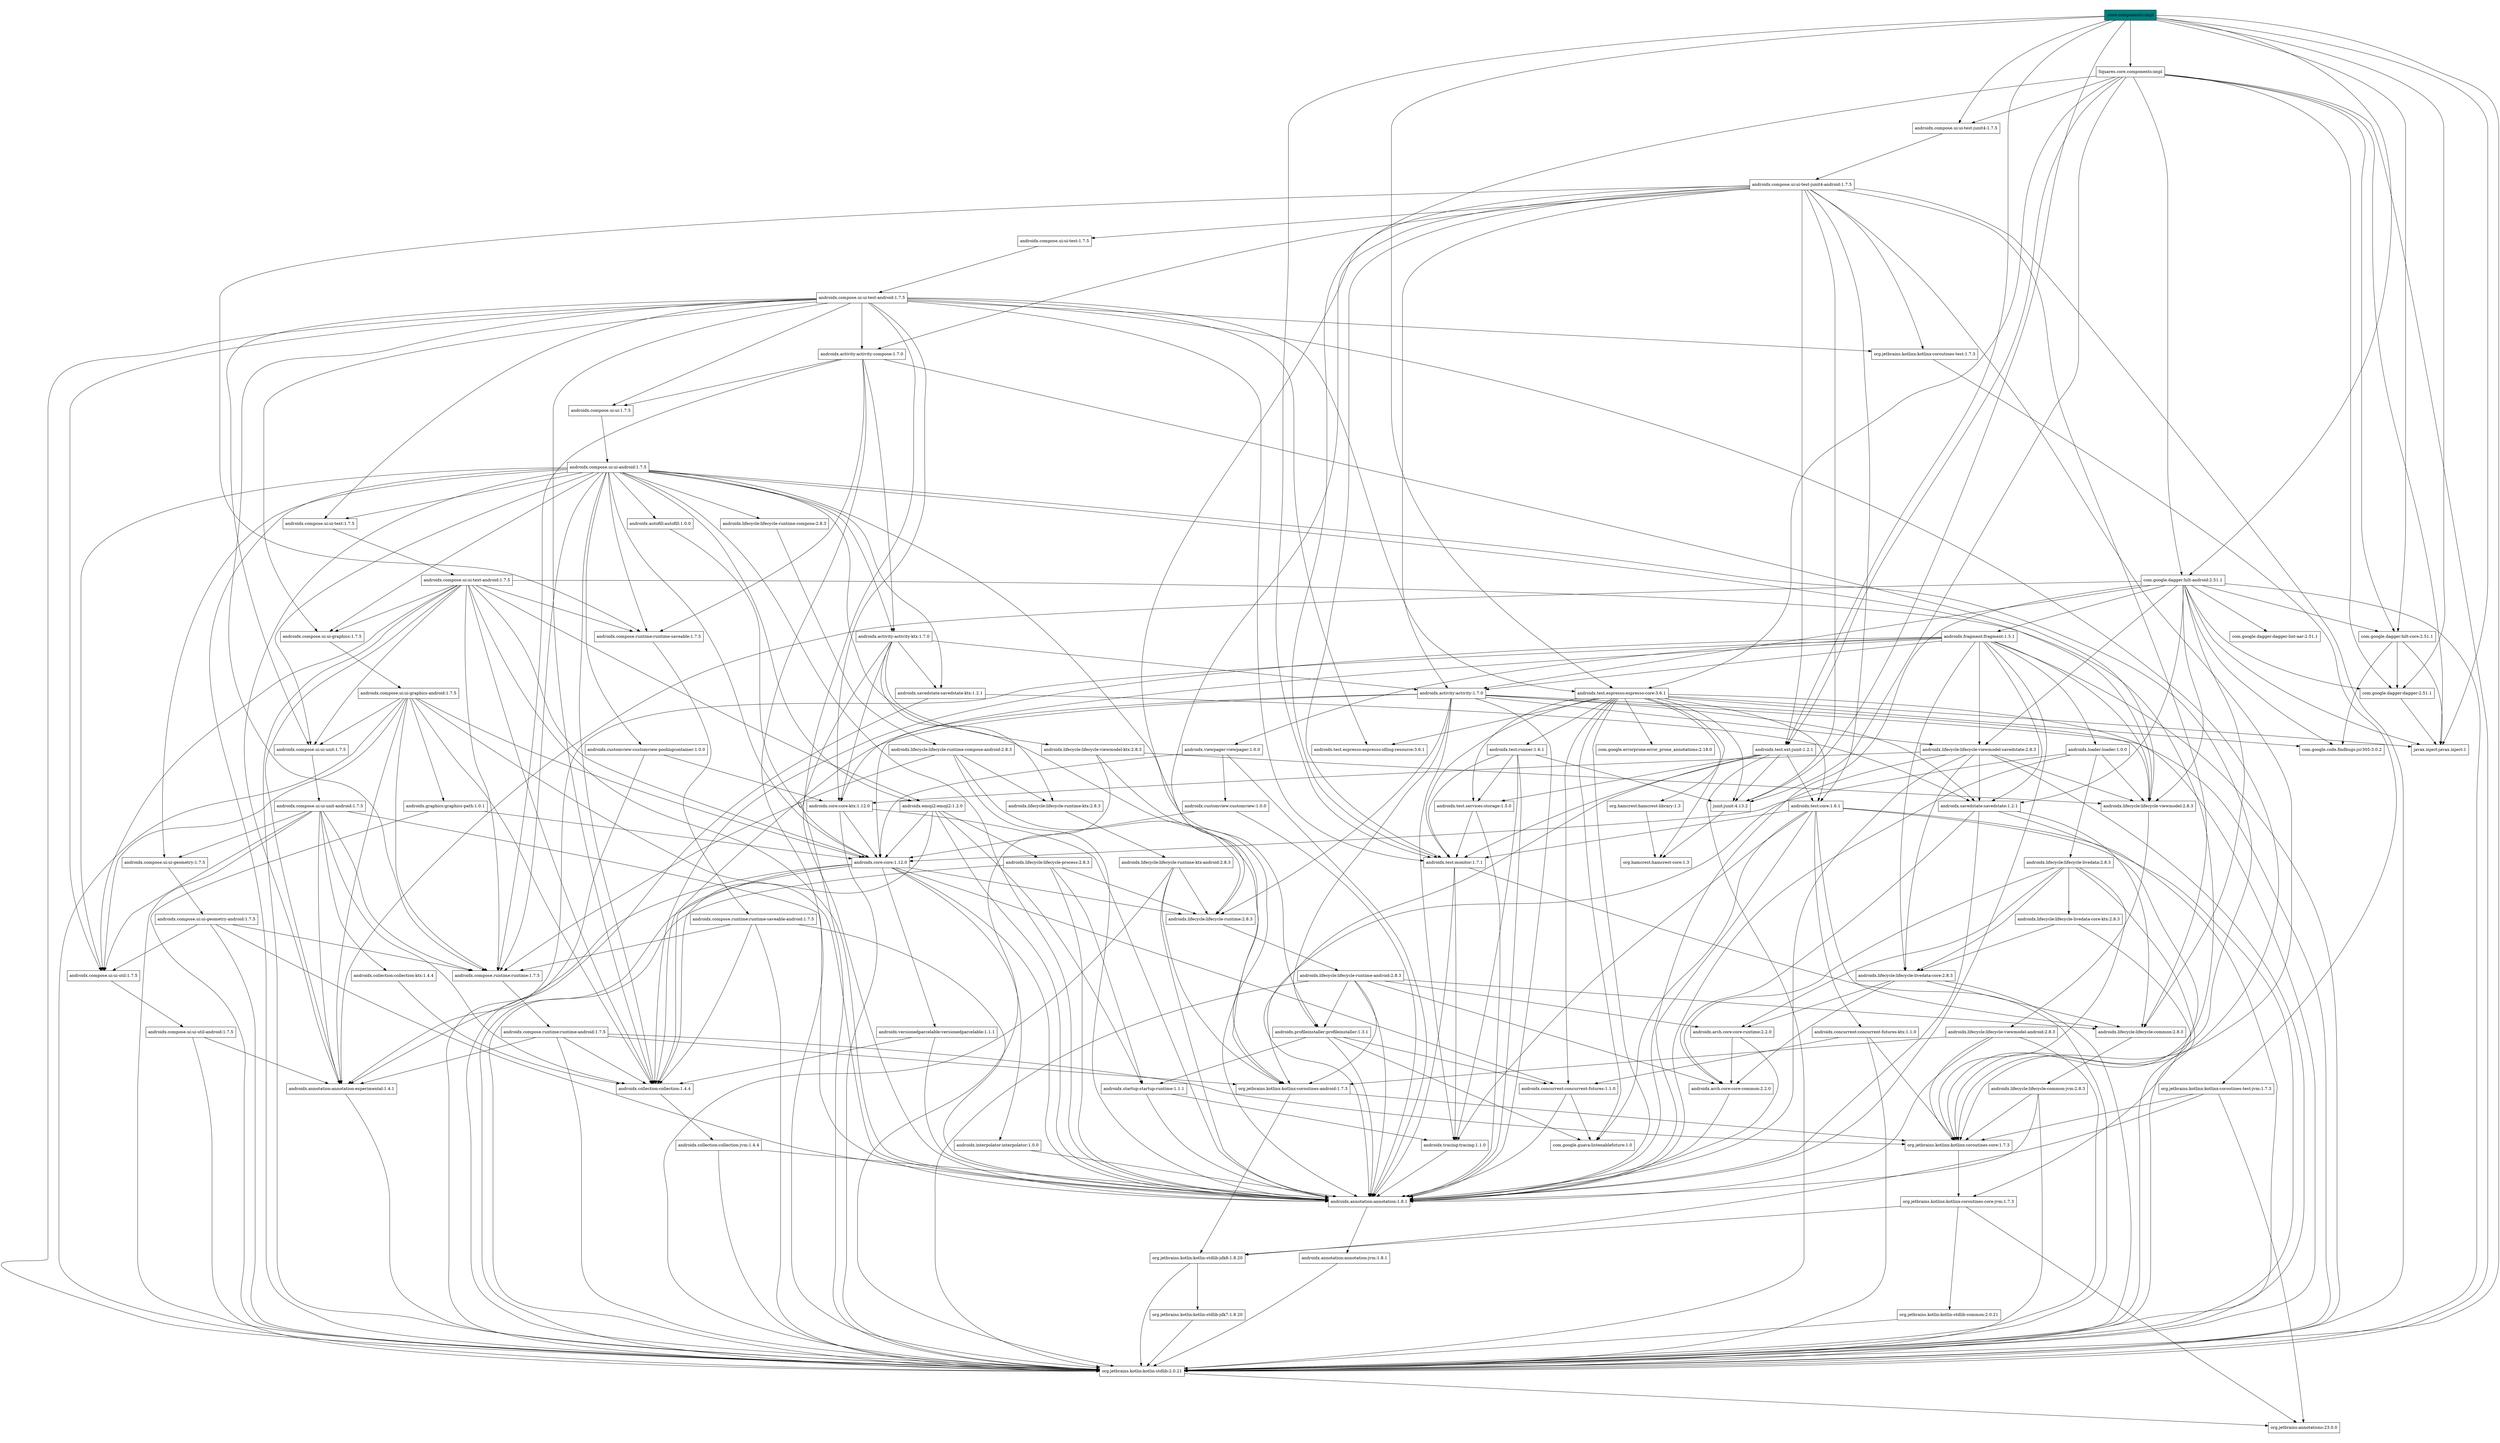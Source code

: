 strict digraph DependencyGraph {
  ratio=0.6;
  node [shape=box];

  ":core:components:impl" [style=filled fillcolor="#008080"];

  ":core:components:impl" -> "Squares.core.components:impl";
  ":core:components:impl" -> "androidx.compose.ui:ui-test-junit4:1.7.5";
  ":core:components:impl" -> "androidx.test.espresso:espresso-core:3.6.1";
  ":core:components:impl" -> "androidx.test.ext:junit:1.2.1";
  ":core:components:impl" -> "androidx.test:monitor:1.7.1";
  ":core:components:impl" -> "com.google.dagger:dagger:2.51.1";
  ":core:components:impl" -> "com.google.dagger:hilt-android:2.51.1";
  ":core:components:impl" -> "com.google.dagger:hilt-core:2.51.1";
  ":core:components:impl" -> "javax.inject:javax.inject:1";
  ":core:components:impl" -> "junit:junit:4.13.2";
  ":core:components:impl" -> "org.jetbrains.kotlin:kotlin-stdlib:2.0.21";
  "Squares.core.components:impl" -> "androidx.compose.ui:ui-test-junit4:1.7.5";
  "Squares.core.components:impl" -> "androidx.test.espresso:espresso-core:3.6.1";
  "Squares.core.components:impl" -> "androidx.test.ext:junit:1.2.1";
  "Squares.core.components:impl" -> "androidx.test:monitor:1.7.1";
  "Squares.core.components:impl" -> "com.google.dagger:dagger:2.51.1";
  "Squares.core.components:impl" -> "com.google.dagger:hilt-android:2.51.1";
  "Squares.core.components:impl" -> "com.google.dagger:hilt-core:2.51.1";
  "Squares.core.components:impl" -> "javax.inject:javax.inject:1";
  "Squares.core.components:impl" -> "junit:junit:4.13.2";
  "Squares.core.components:impl" -> "org.jetbrains.kotlin:kotlin-stdlib:2.0.21";
  "androidx.compose.ui:ui-test-junit4:1.7.5" -> "androidx.compose.ui:ui-test-junit4-android:1.7.5";
  "androidx.compose.ui:ui-test-junit4-android:1.7.5" -> "androidx.activity:activity:1.7.0";
  "androidx.compose.ui:ui-test-junit4-android:1.7.5" -> "androidx.activity:activity-compose:1.7.0";
  "androidx.compose.ui:ui-test-junit4-android:1.7.5" -> "androidx.annotation:annotation:1.8.1";
  "androidx.compose.ui:ui-test-junit4-android:1.7.5" -> "androidx.compose.runtime:runtime-saveable:1.7.5";
  "androidx.compose.ui:ui-test-junit4-android:1.7.5" -> "androidx.compose.ui:ui-test:1.7.5";
  "androidx.compose.ui:ui-test-junit4-android:1.7.5" -> "androidx.lifecycle:lifecycle-common:2.8.3";
  "androidx.compose.ui:ui-test-junit4-android:1.7.5" -> "androidx.lifecycle:lifecycle-runtime:2.8.3";
  "androidx.compose.ui:ui-test-junit4-android:1.7.5" -> "androidx.test.ext:junit:1.2.1";
  "androidx.compose.ui:ui-test-junit4-android:1.7.5" -> "androidx.test:core:1.6.1";
  "androidx.compose.ui:ui-test-junit4-android:1.7.5" -> "androidx.test:monitor:1.7.1";
  "androidx.compose.ui:ui-test-junit4-android:1.7.5" -> "junit:junit:4.13.2";
  "androidx.compose.ui:ui-test-junit4-android:1.7.5" -> "org.jetbrains.kotlin:kotlin-stdlib:2.0.21";
  "androidx.compose.ui:ui-test-junit4-android:1.7.5" -> "org.jetbrains.kotlinx:kotlinx-coroutines-core:1.7.3";
  "androidx.compose.ui:ui-test-junit4-android:1.7.5" -> "org.jetbrains.kotlinx:kotlinx-coroutines-test:1.7.3";
  "androidx.activity:activity:1.7.0" -> "androidx.annotation:annotation:1.8.1";
  "androidx.activity:activity:1.7.0" -> "androidx.collection:collection:1.4.4";
  "androidx.activity:activity:1.7.0" -> "androidx.core:core:1.12.0";
  "androidx.activity:activity:1.7.0" -> "androidx.lifecycle:lifecycle-runtime:2.8.3";
  "androidx.activity:activity:1.7.0" -> "androidx.lifecycle:lifecycle-viewmodel:2.8.3";
  "androidx.activity:activity:1.7.0" -> "androidx.lifecycle:lifecycle-viewmodel-savedstate:2.8.3";
  "androidx.activity:activity:1.7.0" -> "androidx.profileinstaller:profileinstaller:1.3.1";
  "androidx.activity:activity:1.7.0" -> "androidx.savedstate:savedstate:1.2.1";
  "androidx.activity:activity:1.7.0" -> "androidx.tracing:tracing:1.1.0";
  "androidx.activity:activity:1.7.0" -> "org.jetbrains.kotlin:kotlin-stdlib:2.0.21";
  "androidx.annotation:annotation:1.8.1" -> "androidx.annotation:annotation-jvm:1.8.1";
  "androidx.annotation:annotation-jvm:1.8.1" -> "org.jetbrains.kotlin:kotlin-stdlib:2.0.21";
  "org.jetbrains.kotlin:kotlin-stdlib:2.0.21" -> "org.jetbrains:annotations:23.0.0";
  "androidx.collection:collection:1.4.4" -> "androidx.collection:collection-jvm:1.4.4";
  "androidx.collection:collection-jvm:1.4.4" -> "androidx.annotation:annotation:1.8.1";
  "androidx.collection:collection-jvm:1.4.4" -> "org.jetbrains.kotlin:kotlin-stdlib:2.0.21";
  "androidx.core:core:1.12.0" -> "androidx.annotation:annotation:1.8.1";
  "androidx.core:core:1.12.0" -> "androidx.annotation:annotation-experimental:1.4.1";
  "androidx.core:core:1.12.0" -> "androidx.collection:collection:1.4.4";
  "androidx.core:core:1.12.0" -> "androidx.concurrent:concurrent-futures:1.1.0";
  "androidx.core:core:1.12.0" -> "androidx.interpolator:interpolator:1.0.0";
  "androidx.core:core:1.12.0" -> "androidx.lifecycle:lifecycle-runtime:2.8.3";
  "androidx.core:core:1.12.0" -> "androidx.versionedparcelable:versionedparcelable:1.1.1";
  "androidx.core:core:1.12.0" -> "org.jetbrains.kotlin:kotlin-stdlib:2.0.21";
  "androidx.annotation:annotation-experimental:1.4.1" -> "org.jetbrains.kotlin:kotlin-stdlib:2.0.21";
  "androidx.concurrent:concurrent-futures:1.1.0" -> "androidx.annotation:annotation:1.8.1";
  "androidx.concurrent:concurrent-futures:1.1.0" -> "com.google.guava:listenablefuture:1.0";
  "androidx.interpolator:interpolator:1.0.0" -> "androidx.annotation:annotation:1.8.1";
  "androidx.lifecycle:lifecycle-runtime:2.8.3" -> "androidx.lifecycle:lifecycle-runtime-android:2.8.3";
  "androidx.lifecycle:lifecycle-runtime-android:2.8.3" -> "androidx.annotation:annotation:1.8.1";
  "androidx.lifecycle:lifecycle-runtime-android:2.8.3" -> "androidx.arch.core:core-common:2.2.0";
  "androidx.lifecycle:lifecycle-runtime-android:2.8.3" -> "androidx.arch.core:core-runtime:2.2.0";
  "androidx.lifecycle:lifecycle-runtime-android:2.8.3" -> "androidx.lifecycle:lifecycle-common:2.8.3";
  "androidx.lifecycle:lifecycle-runtime-android:2.8.3" -> "androidx.profileinstaller:profileinstaller:1.3.1";
  "androidx.lifecycle:lifecycle-runtime-android:2.8.3" -> "org.jetbrains.kotlin:kotlin-stdlib:2.0.21";
  "androidx.lifecycle:lifecycle-runtime-android:2.8.3" -> "org.jetbrains.kotlinx:kotlinx-coroutines-android:1.7.3";
  "androidx.arch.core:core-common:2.2.0" -> "androidx.annotation:annotation:1.8.1";
  "androidx.arch.core:core-runtime:2.2.0" -> "androidx.annotation:annotation:1.8.1";
  "androidx.arch.core:core-runtime:2.2.0" -> "androidx.arch.core:core-common:2.2.0";
  "androidx.lifecycle:lifecycle-common:2.8.3" -> "androidx.lifecycle:lifecycle-common-jvm:2.8.3";
  "androidx.lifecycle:lifecycle-common-jvm:2.8.3" -> "androidx.annotation:annotation:1.8.1";
  "androidx.lifecycle:lifecycle-common-jvm:2.8.3" -> "org.jetbrains.kotlin:kotlin-stdlib:2.0.21";
  "androidx.lifecycle:lifecycle-common-jvm:2.8.3" -> "org.jetbrains.kotlinx:kotlinx-coroutines-core:1.7.3";
  "org.jetbrains.kotlinx:kotlinx-coroutines-core:1.7.3" -> "org.jetbrains.kotlinx:kotlinx-coroutines-core-jvm:1.7.3";
  "org.jetbrains.kotlinx:kotlinx-coroutines-core-jvm:1.7.3" -> "org.jetbrains.kotlin:kotlin-stdlib-common:2.0.21";
  "org.jetbrains.kotlinx:kotlinx-coroutines-core-jvm:1.7.3" -> "org.jetbrains.kotlin:kotlin-stdlib-jdk8:1.8.20";
  "org.jetbrains.kotlinx:kotlinx-coroutines-core-jvm:1.7.3" -> "org.jetbrains:annotations:23.0.0";
  "org.jetbrains.kotlin:kotlin-stdlib-common:2.0.21" -> "org.jetbrains.kotlin:kotlin-stdlib:2.0.21";
  "org.jetbrains.kotlin:kotlin-stdlib-jdk8:1.8.20" -> "org.jetbrains.kotlin:kotlin-stdlib:2.0.21";
  "org.jetbrains.kotlin:kotlin-stdlib-jdk8:1.8.20" -> "org.jetbrains.kotlin:kotlin-stdlib-jdk7:1.8.20";
  "org.jetbrains.kotlin:kotlin-stdlib-jdk7:1.8.20" -> "org.jetbrains.kotlin:kotlin-stdlib:2.0.21";
  "androidx.profileinstaller:profileinstaller:1.3.1" -> "androidx.annotation:annotation:1.8.1";
  "androidx.profileinstaller:profileinstaller:1.3.1" -> "androidx.concurrent:concurrent-futures:1.1.0";
  "androidx.profileinstaller:profileinstaller:1.3.1" -> "androidx.startup:startup-runtime:1.1.1";
  "androidx.profileinstaller:profileinstaller:1.3.1" -> "com.google.guava:listenablefuture:1.0";
  "androidx.startup:startup-runtime:1.1.1" -> "androidx.annotation:annotation:1.8.1";
  "androidx.startup:startup-runtime:1.1.1" -> "androidx.tracing:tracing:1.1.0";
  "androidx.tracing:tracing:1.1.0" -> "androidx.annotation:annotation:1.8.1";
  "org.jetbrains.kotlinx:kotlinx-coroutines-android:1.7.3" -> "org.jetbrains.kotlin:kotlin-stdlib-jdk8:1.8.20";
  "org.jetbrains.kotlinx:kotlinx-coroutines-android:1.7.3" -> "org.jetbrains.kotlinx:kotlinx-coroutines-core:1.7.3";
  "androidx.versionedparcelable:versionedparcelable:1.1.1" -> "androidx.annotation:annotation:1.8.1";
  "androidx.versionedparcelable:versionedparcelable:1.1.1" -> "androidx.collection:collection:1.4.4";
  "androidx.lifecycle:lifecycle-viewmodel:2.8.3" -> "androidx.lifecycle:lifecycle-viewmodel-android:2.8.3";
  "androidx.lifecycle:lifecycle-viewmodel-android:2.8.3" -> "androidx.annotation:annotation:1.8.1";
  "androidx.lifecycle:lifecycle-viewmodel-android:2.8.3" -> "org.jetbrains.kotlin:kotlin-stdlib:2.0.21";
  "androidx.lifecycle:lifecycle-viewmodel-android:2.8.3" -> "org.jetbrains.kotlinx:kotlinx-coroutines-android:1.7.3";
  "androidx.lifecycle:lifecycle-viewmodel-android:2.8.3" -> "org.jetbrains.kotlinx:kotlinx-coroutines-core:1.7.3";
  "androidx.lifecycle:lifecycle-viewmodel-savedstate:2.8.3" -> "androidx.annotation:annotation:1.8.1";
  "androidx.lifecycle:lifecycle-viewmodel-savedstate:2.8.3" -> "androidx.core:core-ktx:1.12.0";
  "androidx.lifecycle:lifecycle-viewmodel-savedstate:2.8.3" -> "androidx.lifecycle:lifecycle-livedata-core:2.8.3";
  "androidx.lifecycle:lifecycle-viewmodel-savedstate:2.8.3" -> "androidx.lifecycle:lifecycle-viewmodel:2.8.3";
  "androidx.lifecycle:lifecycle-viewmodel-savedstate:2.8.3" -> "androidx.savedstate:savedstate:1.2.1";
  "androidx.lifecycle:lifecycle-viewmodel-savedstate:2.8.3" -> "org.jetbrains.kotlin:kotlin-stdlib:2.0.21";
  "androidx.lifecycle:lifecycle-viewmodel-savedstate:2.8.3" -> "org.jetbrains.kotlinx:kotlinx-coroutines-android:1.7.3";
  "androidx.core:core-ktx:1.12.0" -> "androidx.annotation:annotation:1.8.1";
  "androidx.core:core-ktx:1.12.0" -> "androidx.core:core:1.12.0";
  "androidx.core:core-ktx:1.12.0" -> "org.jetbrains.kotlin:kotlin-stdlib:2.0.21";
  "androidx.lifecycle:lifecycle-livedata-core:2.8.3" -> "androidx.arch.core:core-common:2.2.0";
  "androidx.lifecycle:lifecycle-livedata-core:2.8.3" -> "androidx.arch.core:core-runtime:2.2.0";
  "androidx.lifecycle:lifecycle-livedata-core:2.8.3" -> "androidx.lifecycle:lifecycle-common:2.8.3";
  "androidx.lifecycle:lifecycle-livedata-core:2.8.3" -> "org.jetbrains.kotlin:kotlin-stdlib:2.0.21";
  "androidx.savedstate:savedstate:1.2.1" -> "androidx.annotation:annotation:1.8.1";
  "androidx.savedstate:savedstate:1.2.1" -> "androidx.arch.core:core-common:2.2.0";
  "androidx.savedstate:savedstate:1.2.1" -> "androidx.lifecycle:lifecycle-common:2.8.3";
  "androidx.savedstate:savedstate:1.2.1" -> "org.jetbrains.kotlin:kotlin-stdlib:2.0.21";
  "androidx.activity:activity-compose:1.7.0" -> "androidx.activity:activity-ktx:1.7.0";
  "androidx.activity:activity-compose:1.7.0" -> "androidx.compose.runtime:runtime:1.7.5";
  "androidx.activity:activity-compose:1.7.0" -> "androidx.compose.runtime:runtime-saveable:1.7.5";
  "androidx.activity:activity-compose:1.7.0" -> "androidx.compose.ui:ui:1.7.5";
  "androidx.activity:activity-compose:1.7.0" -> "androidx.lifecycle:lifecycle-viewmodel:2.8.3";
  "androidx.activity:activity-compose:1.7.0" -> "org.jetbrains.kotlin:kotlin-stdlib:2.0.21";
  "androidx.activity:activity-ktx:1.7.0" -> "androidx.activity:activity:1.7.0";
  "androidx.activity:activity-ktx:1.7.0" -> "androidx.core:core-ktx:1.12.0";
  "androidx.activity:activity-ktx:1.7.0" -> "androidx.lifecycle:lifecycle-runtime-ktx:2.8.3";
  "androidx.activity:activity-ktx:1.7.0" -> "androidx.lifecycle:lifecycle-viewmodel-ktx:2.8.3";
  "androidx.activity:activity-ktx:1.7.0" -> "androidx.savedstate:savedstate-ktx:1.2.1";
  "androidx.activity:activity-ktx:1.7.0" -> "org.jetbrains.kotlin:kotlin-stdlib:2.0.21";
  "androidx.lifecycle:lifecycle-runtime-ktx:2.8.3" -> "androidx.lifecycle:lifecycle-runtime-ktx-android:2.8.3";
  "androidx.lifecycle:lifecycle-runtime-ktx-android:2.8.3" -> "androidx.annotation:annotation:1.8.1";
  "androidx.lifecycle:lifecycle-runtime-ktx-android:2.8.3" -> "androidx.lifecycle:lifecycle-runtime:2.8.3";
  "androidx.lifecycle:lifecycle-runtime-ktx-android:2.8.3" -> "org.jetbrains.kotlin:kotlin-stdlib:2.0.21";
  "androidx.lifecycle:lifecycle-runtime-ktx-android:2.8.3" -> "org.jetbrains.kotlinx:kotlinx-coroutines-android:1.7.3";
  "androidx.lifecycle:lifecycle-viewmodel-ktx:2.8.3" -> "androidx.lifecycle:lifecycle-viewmodel:2.8.3";
  "androidx.lifecycle:lifecycle-viewmodel-ktx:2.8.3" -> "org.jetbrains.kotlin:kotlin-stdlib:2.0.21";
  "androidx.lifecycle:lifecycle-viewmodel-ktx:2.8.3" -> "org.jetbrains.kotlinx:kotlinx-coroutines-android:1.7.3";
  "androidx.savedstate:savedstate-ktx:1.2.1" -> "androidx.savedstate:savedstate:1.2.1";
  "androidx.savedstate:savedstate-ktx:1.2.1" -> "org.jetbrains.kotlin:kotlin-stdlib:2.0.21";
  "androidx.compose.runtime:runtime:1.7.5" -> "androidx.compose.runtime:runtime-android:1.7.5";
  "androidx.compose.runtime:runtime-android:1.7.5" -> "androidx.annotation:annotation-experimental:1.4.1";
  "androidx.compose.runtime:runtime-android:1.7.5" -> "androidx.collection:collection:1.4.4";
  "androidx.compose.runtime:runtime-android:1.7.5" -> "org.jetbrains.kotlin:kotlin-stdlib:2.0.21";
  "androidx.compose.runtime:runtime-android:1.7.5" -> "org.jetbrains.kotlinx:kotlinx-coroutines-android:1.7.3";
  "androidx.compose.runtime:runtime-android:1.7.5" -> "org.jetbrains.kotlinx:kotlinx-coroutines-core:1.7.3";
  "androidx.compose.runtime:runtime-saveable:1.7.5" -> "androidx.compose.runtime:runtime-saveable-android:1.7.5";
  "androidx.compose.runtime:runtime-saveable-android:1.7.5" -> "androidx.annotation:annotation:1.8.1";
  "androidx.compose.runtime:runtime-saveable-android:1.7.5" -> "androidx.collection:collection:1.4.4";
  "androidx.compose.runtime:runtime-saveable-android:1.7.5" -> "androidx.compose.runtime:runtime:1.7.5";
  "androidx.compose.runtime:runtime-saveable-android:1.7.5" -> "org.jetbrains.kotlin:kotlin-stdlib:2.0.21";
  "androidx.compose.ui:ui:1.7.5" -> "androidx.compose.ui:ui-android:1.7.5";
  "androidx.compose.ui:ui-android:1.7.5" -> "androidx.activity:activity-ktx:1.7.0";
  "androidx.compose.ui:ui-android:1.7.5" -> "androidx.annotation:annotation:1.8.1";
  "androidx.compose.ui:ui-android:1.7.5" -> "androidx.annotation:annotation-experimental:1.4.1";
  "androidx.compose.ui:ui-android:1.7.5" -> "androidx.autofill:autofill:1.0.0";
  "androidx.compose.ui:ui-android:1.7.5" -> "androidx.collection:collection:1.4.4";
  "androidx.compose.ui:ui-android:1.7.5" -> "androidx.compose.runtime:runtime:1.7.5";
  "androidx.compose.ui:ui-android:1.7.5" -> "androidx.compose.runtime:runtime-saveable:1.7.5";
  "androidx.compose.ui:ui-android:1.7.5" -> "androidx.compose.ui:ui-geometry:1.7.5";
  "androidx.compose.ui:ui-android:1.7.5" -> "androidx.compose.ui:ui-graphics:1.7.5";
  "androidx.compose.ui:ui-android:1.7.5" -> "androidx.compose.ui:ui-text:1.7.5";
  "androidx.compose.ui:ui-android:1.7.5" -> "androidx.compose.ui:ui-unit:1.7.5";
  "androidx.compose.ui:ui-android:1.7.5" -> "androidx.compose.ui:ui-util:1.7.5";
  "androidx.compose.ui:ui-android:1.7.5" -> "androidx.core:core:1.12.0";
  "androidx.compose.ui:ui-android:1.7.5" -> "androidx.customview:customview-poolingcontainer:1.0.0";
  "androidx.compose.ui:ui-android:1.7.5" -> "androidx.emoji2:emoji2:1.2.0";
  "androidx.compose.ui:ui-android:1.7.5" -> "androidx.lifecycle:lifecycle-runtime-compose:2.8.3";
  "androidx.compose.ui:ui-android:1.7.5" -> "androidx.lifecycle:lifecycle-viewmodel:2.8.3";
  "androidx.compose.ui:ui-android:1.7.5" -> "androidx.profileinstaller:profileinstaller:1.3.1";
  "androidx.compose.ui:ui-android:1.7.5" -> "androidx.savedstate:savedstate-ktx:1.2.1";
  "androidx.compose.ui:ui-android:1.7.5" -> "org.jetbrains.kotlin:kotlin-stdlib:2.0.21";
  "androidx.compose.ui:ui-android:1.7.5" -> "org.jetbrains.kotlinx:kotlinx-coroutines-android:1.7.3";
  "androidx.compose.ui:ui-android:1.7.5" -> "org.jetbrains.kotlinx:kotlinx-coroutines-core:1.7.3";
  "androidx.autofill:autofill:1.0.0" -> "androidx.core:core:1.12.0";
  "androidx.compose.ui:ui-geometry:1.7.5" -> "androidx.compose.ui:ui-geometry-android:1.7.5";
  "androidx.compose.ui:ui-geometry-android:1.7.5" -> "androidx.annotation:annotation:1.8.1";
  "androidx.compose.ui:ui-geometry-android:1.7.5" -> "androidx.compose.runtime:runtime:1.7.5";
  "androidx.compose.ui:ui-geometry-android:1.7.5" -> "androidx.compose.ui:ui-util:1.7.5";
  "androidx.compose.ui:ui-geometry-android:1.7.5" -> "org.jetbrains.kotlin:kotlin-stdlib:2.0.21";
  "androidx.compose.ui:ui-util:1.7.5" -> "androidx.compose.ui:ui-util-android:1.7.5";
  "androidx.compose.ui:ui-util-android:1.7.5" -> "androidx.annotation:annotation-experimental:1.4.1";
  "androidx.compose.ui:ui-util-android:1.7.5" -> "org.jetbrains.kotlin:kotlin-stdlib:2.0.21";
  "androidx.compose.ui:ui-graphics:1.7.5" -> "androidx.compose.ui:ui-graphics-android:1.7.5";
  "androidx.compose.ui:ui-graphics-android:1.7.5" -> "androidx.annotation:annotation:1.8.1";
  "androidx.compose.ui:ui-graphics-android:1.7.5" -> "androidx.annotation:annotation-experimental:1.4.1";
  "androidx.compose.ui:ui-graphics-android:1.7.5" -> "androidx.collection:collection:1.4.4";
  "androidx.compose.ui:ui-graphics-android:1.7.5" -> "androidx.compose.runtime:runtime:1.7.5";
  "androidx.compose.ui:ui-graphics-android:1.7.5" -> "androidx.compose.ui:ui-unit:1.7.5";
  "androidx.compose.ui:ui-graphics-android:1.7.5" -> "androidx.compose.ui:ui-util:1.7.5";
  "androidx.compose.ui:ui-graphics-android:1.7.5" -> "androidx.core:core:1.12.0";
  "androidx.compose.ui:ui-graphics-android:1.7.5" -> "androidx.graphics:graphics-path:1.0.1";
  "androidx.compose.ui:ui-graphics-android:1.7.5" -> "org.jetbrains.kotlin:kotlin-stdlib:2.0.21";
  "androidx.compose.ui:ui-unit:1.7.5" -> "androidx.compose.ui:ui-unit-android:1.7.5";
  "androidx.compose.ui:ui-unit-android:1.7.5" -> "androidx.annotation:annotation:1.8.1";
  "androidx.compose.ui:ui-unit-android:1.7.5" -> "androidx.annotation:annotation-experimental:1.4.1";
  "androidx.compose.ui:ui-unit-android:1.7.5" -> "androidx.collection:collection:1.4.4";
  "androidx.compose.ui:ui-unit-android:1.7.5" -> "androidx.collection:collection-ktx:1.4.4";
  "androidx.compose.ui:ui-unit-android:1.7.5" -> "androidx.compose.runtime:runtime:1.7.5";
  "androidx.compose.ui:ui-unit-android:1.7.5" -> "androidx.compose.ui:ui-geometry:1.7.5";
  "androidx.compose.ui:ui-unit-android:1.7.5" -> "androidx.compose.ui:ui-util:1.7.5";
  "androidx.compose.ui:ui-unit-android:1.7.5" -> "org.jetbrains.kotlin:kotlin-stdlib:2.0.21";
  "androidx.collection:collection-ktx:1.4.4" -> "androidx.collection:collection:1.4.4";
  "androidx.graphics:graphics-path:1.0.1" -> "androidx.core:core:1.12.0";
  "androidx.graphics:graphics-path:1.0.1" -> "org.jetbrains.kotlin:kotlin-stdlib:2.0.21";
  "androidx.compose.ui:ui-text:1.7.5" -> "androidx.compose.ui:ui-text-android:1.7.5";
  "androidx.compose.ui:ui-text-android:1.7.5" -> "androidx.annotation:annotation:1.8.1";
  "androidx.compose.ui:ui-text-android:1.7.5" -> "androidx.annotation:annotation-experimental:1.4.1";
  "androidx.compose.ui:ui-text-android:1.7.5" -> "androidx.collection:collection:1.4.4";
  "androidx.compose.ui:ui-text-android:1.7.5" -> "androidx.compose.runtime:runtime:1.7.5";
  "androidx.compose.ui:ui-text-android:1.7.5" -> "androidx.compose.runtime:runtime-saveable:1.7.5";
  "androidx.compose.ui:ui-text-android:1.7.5" -> "androidx.compose.ui:ui-graphics:1.7.5";
  "androidx.compose.ui:ui-text-android:1.7.5" -> "androidx.compose.ui:ui-unit:1.7.5";
  "androidx.compose.ui:ui-text-android:1.7.5" -> "androidx.compose.ui:ui-util:1.7.5";
  "androidx.compose.ui:ui-text-android:1.7.5" -> "androidx.core:core:1.12.0";
  "androidx.compose.ui:ui-text-android:1.7.5" -> "androidx.emoji2:emoji2:1.2.0";
  "androidx.compose.ui:ui-text-android:1.7.5" -> "org.jetbrains.kotlin:kotlin-stdlib:2.0.21";
  "androidx.compose.ui:ui-text-android:1.7.5" -> "org.jetbrains.kotlinx:kotlinx-coroutines-core:1.7.3";
  "androidx.emoji2:emoji2:1.2.0" -> "androidx.annotation:annotation:1.8.1";
  "androidx.emoji2:emoji2:1.2.0" -> "androidx.collection:collection:1.4.4";
  "androidx.emoji2:emoji2:1.2.0" -> "androidx.core:core:1.12.0";
  "androidx.emoji2:emoji2:1.2.0" -> "androidx.lifecycle:lifecycle-process:2.8.3";
  "androidx.emoji2:emoji2:1.2.0" -> "androidx.startup:startup-runtime:1.1.1";
  "androidx.lifecycle:lifecycle-process:2.8.3" -> "androidx.annotation:annotation:1.8.1";
  "androidx.lifecycle:lifecycle-process:2.8.3" -> "androidx.lifecycle:lifecycle-runtime:2.8.3";
  "androidx.lifecycle:lifecycle-process:2.8.3" -> "androidx.startup:startup-runtime:1.1.1";
  "androidx.lifecycle:lifecycle-process:2.8.3" -> "org.jetbrains.kotlin:kotlin-stdlib:2.0.21";
  "androidx.customview:customview-poolingcontainer:1.0.0" -> "androidx.core:core-ktx:1.12.0";
  "androidx.customview:customview-poolingcontainer:1.0.0" -> "org.jetbrains.kotlin:kotlin-stdlib:2.0.21";
  "androidx.lifecycle:lifecycle-runtime-compose:2.8.3" -> "androidx.lifecycle:lifecycle-runtime-compose-android:2.8.3";
  "androidx.lifecycle:lifecycle-runtime-compose-android:2.8.3" -> "androidx.annotation:annotation:1.8.1";
  "androidx.lifecycle:lifecycle-runtime-compose-android:2.8.3" -> "androidx.compose.runtime:runtime:1.7.5";
  "androidx.lifecycle:lifecycle-runtime-compose-android:2.8.3" -> "androidx.lifecycle:lifecycle-runtime:2.8.3";
  "androidx.lifecycle:lifecycle-runtime-compose-android:2.8.3" -> "androidx.lifecycle:lifecycle-runtime-ktx:2.8.3";
  "androidx.compose.ui:ui-test:1.7.5" -> "androidx.compose.ui:ui-test-android:1.7.5";
  "androidx.compose.ui:ui-test-android:1.7.5" -> "androidx.activity:activity-compose:1.7.0";
  "androidx.compose.ui:ui-test-android:1.7.5" -> "androidx.annotation:annotation:1.8.1";
  "androidx.compose.ui:ui-test-android:1.7.5" -> "androidx.collection:collection:1.4.4";
  "androidx.compose.ui:ui-test-android:1.7.5" -> "androidx.compose.runtime:runtime:1.7.5";
  "androidx.compose.ui:ui-test-android:1.7.5" -> "androidx.compose.ui:ui:1.7.5";
  "androidx.compose.ui:ui-test-android:1.7.5" -> "androidx.compose.ui:ui-graphics:1.7.5";
  "androidx.compose.ui:ui-test-android:1.7.5" -> "androidx.compose.ui:ui-text:1.7.5";
  "androidx.compose.ui:ui-test-android:1.7.5" -> "androidx.compose.ui:ui-unit:1.7.5";
  "androidx.compose.ui:ui-test-android:1.7.5" -> "androidx.compose.ui:ui-util:1.7.5";
  "androidx.compose.ui:ui-test-android:1.7.5" -> "androidx.core:core-ktx:1.12.0";
  "androidx.compose.ui:ui-test-android:1.7.5" -> "androidx.test.espresso:espresso-core:3.6.1";
  "androidx.compose.ui:ui-test-android:1.7.5" -> "androidx.test.espresso:espresso-idling-resource:3.6.1";
  "androidx.compose.ui:ui-test-android:1.7.5" -> "androidx.test:monitor:1.7.1";
  "androidx.compose.ui:ui-test-android:1.7.5" -> "org.jetbrains.kotlin:kotlin-stdlib:2.0.21";
  "androidx.compose.ui:ui-test-android:1.7.5" -> "org.jetbrains.kotlinx:kotlinx-coroutines-core:1.7.3";
  "androidx.compose.ui:ui-test-android:1.7.5" -> "org.jetbrains.kotlinx:kotlinx-coroutines-test:1.7.3";
  "androidx.test.espresso:espresso-core:3.6.1" -> "androidx.annotation:annotation:1.8.1";
  "androidx.test.espresso:espresso-core:3.6.1" -> "androidx.concurrent:concurrent-futures:1.1.0";
  "androidx.test.espresso:espresso-core:3.6.1" -> "androidx.test.espresso:espresso-idling-resource:3.6.1";
  "androidx.test.espresso:espresso-core:3.6.1" -> "androidx.test.services:storage:1.5.0";
  "androidx.test.espresso:espresso-core:3.6.1" -> "androidx.test:core:1.6.1";
  "androidx.test.espresso:espresso-core:3.6.1" -> "androidx.test:monitor:1.7.1";
  "androidx.test.espresso:espresso-core:3.6.1" -> "androidx.test:runner:1.6.1";
  "androidx.test.espresso:espresso-core:3.6.1" -> "com.google.code.findbugs:jsr305:3.0.2";
  "androidx.test.espresso:espresso-core:3.6.1" -> "com.google.errorprone:error_prone_annotations:2.18.0";
  "androidx.test.espresso:espresso-core:3.6.1" -> "com.google.guava:listenablefuture:1.0";
  "androidx.test.espresso:espresso-core:3.6.1" -> "javax.inject:javax.inject:1";
  "androidx.test.espresso:espresso-core:3.6.1" -> "junit:junit:4.13.2";
  "androidx.test.espresso:espresso-core:3.6.1" -> "org.hamcrest:hamcrest-core:1.3";
  "androidx.test.espresso:espresso-core:3.6.1" -> "org.hamcrest:hamcrest-library:1.3";
  "androidx.test.espresso:espresso-core:3.6.1" -> "org.jetbrains.kotlin:kotlin-stdlib:2.0.21";
  "androidx.test.services:storage:1.5.0" -> "androidx.annotation:annotation:1.8.1";
  "androidx.test.services:storage:1.5.0" -> "androidx.test:monitor:1.7.1";
  "androidx.test:monitor:1.7.1" -> "androidx.annotation:annotation:1.8.1";
  "androidx.test:monitor:1.7.1" -> "androidx.tracing:tracing:1.1.0";
  "androidx.test:monitor:1.7.1" -> "org.jetbrains.kotlin:kotlin-stdlib:2.0.21";
  "androidx.test:core:1.6.1" -> "androidx.annotation:annotation:1.8.1";
  "androidx.test:core:1.6.1" -> "androidx.concurrent:concurrent-futures-ktx:1.1.0";
  "androidx.test:core:1.6.1" -> "androidx.lifecycle:lifecycle-common:2.8.3";
  "androidx.test:core:1.6.1" -> "androidx.test:monitor:1.7.1";
  "androidx.test:core:1.6.1" -> "androidx.tracing:tracing:1.1.0";
  "androidx.test:core:1.6.1" -> "com.google.guava:listenablefuture:1.0";
  "androidx.test:core:1.6.1" -> "org.jetbrains.kotlin:kotlin-stdlib:2.0.21";
  "androidx.test:core:1.6.1" -> "org.jetbrains.kotlinx:kotlinx-coroutines-core-jvm:1.7.3";
  "androidx.concurrent:concurrent-futures-ktx:1.1.0" -> "androidx.concurrent:concurrent-futures:1.1.0";
  "androidx.concurrent:concurrent-futures-ktx:1.1.0" -> "org.jetbrains.kotlin:kotlin-stdlib:2.0.21";
  "androidx.concurrent:concurrent-futures-ktx:1.1.0" -> "org.jetbrains.kotlinx:kotlinx-coroutines-core:1.7.3";
  "androidx.test:runner:1.6.1" -> "androidx.annotation:annotation:1.8.1";
  "androidx.test:runner:1.6.1" -> "androidx.test.services:storage:1.5.0";
  "androidx.test:runner:1.6.1" -> "androidx.test:monitor:1.7.1";
  "androidx.test:runner:1.6.1" -> "androidx.tracing:tracing:1.1.0";
  "androidx.test:runner:1.6.1" -> "junit:junit:4.13.2";
  "junit:junit:4.13.2" -> "org.hamcrest:hamcrest-core:1.3";
  "org.hamcrest:hamcrest-library:1.3" -> "org.hamcrest:hamcrest-core:1.3";
  "org.jetbrains.kotlinx:kotlinx-coroutines-test:1.7.3" -> "org.jetbrains.kotlinx:kotlinx-coroutines-test-jvm:1.7.3";
  "org.jetbrains.kotlinx:kotlinx-coroutines-test-jvm:1.7.3" -> "org.jetbrains.kotlin:kotlin-stdlib-jdk8:1.8.20";
  "org.jetbrains.kotlinx:kotlinx-coroutines-test-jvm:1.7.3" -> "org.jetbrains.kotlinx:kotlinx-coroutines-core:1.7.3";
  "org.jetbrains.kotlinx:kotlinx-coroutines-test-jvm:1.7.3" -> "org.jetbrains:annotations:23.0.0";
  "androidx.test.ext:junit:1.2.1" -> "androidx.annotation:annotation:1.8.1";
  "androidx.test.ext:junit:1.2.1" -> "androidx.test.services:storage:1.5.0";
  "androidx.test.ext:junit:1.2.1" -> "androidx.test:core:1.6.1";
  "androidx.test.ext:junit:1.2.1" -> "androidx.test:monitor:1.7.1";
  "androidx.test.ext:junit:1.2.1" -> "junit:junit:4.13.2";
  "androidx.test.ext:junit:1.2.1" -> "org.jetbrains.kotlin:kotlin-stdlib:2.0.21";
  "com.google.dagger:dagger:2.51.1" -> "javax.inject:javax.inject:1";
  "com.google.dagger:hilt-android:2.51.1" -> "androidx.activity:activity:1.7.0";
  "com.google.dagger:hilt-android:2.51.1" -> "androidx.annotation:annotation:1.8.1";
  "com.google.dagger:hilt-android:2.51.1" -> "androidx.annotation:annotation-experimental:1.4.1";
  "com.google.dagger:hilt-android:2.51.1" -> "androidx.fragment:fragment:1.5.1";
  "com.google.dagger:hilt-android:2.51.1" -> "androidx.lifecycle:lifecycle-common:2.8.3";
  "com.google.dagger:hilt-android:2.51.1" -> "androidx.lifecycle:lifecycle-viewmodel:2.8.3";
  "com.google.dagger:hilt-android:2.51.1" -> "androidx.lifecycle:lifecycle-viewmodel-savedstate:2.8.3";
  "com.google.dagger:hilt-android:2.51.1" -> "androidx.savedstate:savedstate:1.2.1";
  "com.google.dagger:hilt-android:2.51.1" -> "com.google.code.findbugs:jsr305:3.0.2";
  "com.google.dagger:hilt-android:2.51.1" -> "com.google.dagger:dagger:2.51.1";
  "com.google.dagger:hilt-android:2.51.1" -> "com.google.dagger:dagger-lint-aar:2.51.1";
  "com.google.dagger:hilt-android:2.51.1" -> "com.google.dagger:hilt-core:2.51.1";
  "com.google.dagger:hilt-android:2.51.1" -> "javax.inject:javax.inject:1";
  "com.google.dagger:hilt-android:2.51.1" -> "org.jetbrains.kotlin:kotlin-stdlib:2.0.21";
  "androidx.fragment:fragment:1.5.1" -> "androidx.activity:activity:1.7.0";
  "androidx.fragment:fragment:1.5.1" -> "androidx.annotation:annotation:1.8.1";
  "androidx.fragment:fragment:1.5.1" -> "androidx.annotation:annotation-experimental:1.4.1";
  "androidx.fragment:fragment:1.5.1" -> "androidx.collection:collection:1.4.4";
  "androidx.fragment:fragment:1.5.1" -> "androidx.core:core-ktx:1.12.0";
  "androidx.fragment:fragment:1.5.1" -> "androidx.lifecycle:lifecycle-livedata-core:2.8.3";
  "androidx.fragment:fragment:1.5.1" -> "androidx.lifecycle:lifecycle-viewmodel:2.8.3";
  "androidx.fragment:fragment:1.5.1" -> "androidx.lifecycle:lifecycle-viewmodel-savedstate:2.8.3";
  "androidx.fragment:fragment:1.5.1" -> "androidx.loader:loader:1.0.0";
  "androidx.fragment:fragment:1.5.1" -> "androidx.savedstate:savedstate:1.2.1";
  "androidx.fragment:fragment:1.5.1" -> "androidx.viewpager:viewpager:1.0.0";
  "androidx.fragment:fragment:1.5.1" -> "org.jetbrains.kotlin:kotlin-stdlib:2.0.21";
  "androidx.loader:loader:1.0.0" -> "androidx.annotation:annotation:1.8.1";
  "androidx.loader:loader:1.0.0" -> "androidx.core:core:1.12.0";
  "androidx.loader:loader:1.0.0" -> "androidx.lifecycle:lifecycle-livedata:2.8.3";
  "androidx.loader:loader:1.0.0" -> "androidx.lifecycle:lifecycle-viewmodel:2.8.3";
  "androidx.lifecycle:lifecycle-livedata:2.8.3" -> "androidx.arch.core:core-common:2.2.0";
  "androidx.lifecycle:lifecycle-livedata:2.8.3" -> "androidx.arch.core:core-runtime:2.2.0";
  "androidx.lifecycle:lifecycle-livedata:2.8.3" -> "androidx.lifecycle:lifecycle-livedata-core:2.8.3";
  "androidx.lifecycle:lifecycle-livedata:2.8.3" -> "androidx.lifecycle:lifecycle-livedata-core-ktx:2.8.3";
  "androidx.lifecycle:lifecycle-livedata:2.8.3" -> "org.jetbrains.kotlin:kotlin-stdlib:2.0.21";
  "androidx.lifecycle:lifecycle-livedata:2.8.3" -> "org.jetbrains.kotlinx:kotlinx-coroutines-core:1.7.3";
  "androidx.lifecycle:lifecycle-livedata-core-ktx:2.8.3" -> "androidx.lifecycle:lifecycle-livedata-core:2.8.3";
  "androidx.lifecycle:lifecycle-livedata-core-ktx:2.8.3" -> "org.jetbrains.kotlin:kotlin-stdlib:2.0.21";
  "androidx.viewpager:viewpager:1.0.0" -> "androidx.annotation:annotation:1.8.1";
  "androidx.viewpager:viewpager:1.0.0" -> "androidx.core:core:1.12.0";
  "androidx.viewpager:viewpager:1.0.0" -> "androidx.customview:customview:1.0.0";
  "androidx.customview:customview:1.0.0" -> "androidx.annotation:annotation:1.8.1";
  "androidx.customview:customview:1.0.0" -> "androidx.core:core:1.12.0";
  "com.google.dagger:hilt-core:2.51.1" -> "com.google.code.findbugs:jsr305:3.0.2";
  "com.google.dagger:hilt-core:2.51.1" -> "com.google.dagger:dagger:2.51.1";
  "com.google.dagger:hilt-core:2.51.1" -> "javax.inject:javax.inject:1";
}